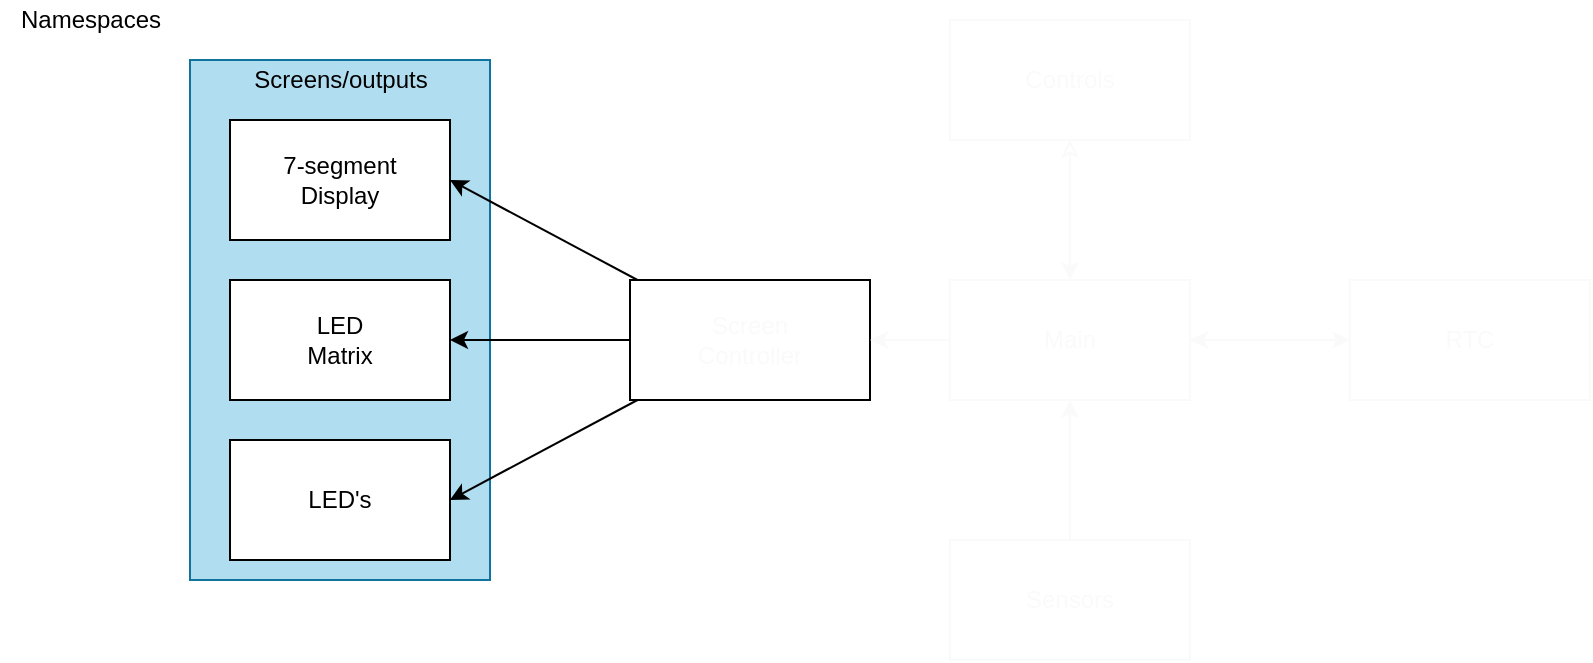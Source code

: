 <mxfile pages="2">
    <diagram id="_jFdEns0Y878xqZbYQA5" name="FileDiagram">
        <mxGraphModel dx="1117" dy="534" grid="1" gridSize="10" guides="1" tooltips="1" connect="1" arrows="1" fold="1" page="1" pageScale="1" pageWidth="850" pageHeight="1100" math="0" shadow="0">
            <root>
                <mxCell id="euuMSJNE7WmhquI7jn4D-0"/>
                <mxCell id="euuMSJNE7WmhquI7jn4D-1" parent="euuMSJNE7WmhquI7jn4D-0"/>
                <mxCell id="euuMSJNE7WmhquI7jn4D-5" value="" style="rounded=0;whiteSpace=wrap;html=1;fillColor=#b1ddf0;strokeColor=#10739e;" parent="euuMSJNE7WmhquI7jn4D-1" vertex="1">
                    <mxGeometry x="100" y="50" width="150" height="260" as="geometry"/>
                </mxCell>
                <mxCell id="euuMSJNE7WmhquI7jn4D-2" value="7-segment&lt;br&gt;Display" style="rounded=0;whiteSpace=wrap;html=1;" parent="euuMSJNE7WmhquI7jn4D-1" vertex="1">
                    <mxGeometry x="120" y="80" width="110" height="60" as="geometry"/>
                </mxCell>
                <mxCell id="euuMSJNE7WmhquI7jn4D-3" value="LED &lt;br&gt;Matrix" style="rounded=0;whiteSpace=wrap;html=1;" parent="euuMSJNE7WmhquI7jn4D-1" vertex="1">
                    <mxGeometry x="120" y="160" width="110" height="60" as="geometry"/>
                </mxCell>
                <mxCell id="euuMSJNE7WmhquI7jn4D-4" value="LED's" style="rounded=0;whiteSpace=wrap;html=1;" parent="euuMSJNE7WmhquI7jn4D-1" vertex="1">
                    <mxGeometry x="120" y="240" width="110" height="60" as="geometry"/>
                </mxCell>
                <mxCell id="euuMSJNE7WmhquI7jn4D-6" value="&lt;font color=&quot;#000000&quot;&gt;Screens/outputs&lt;/font&gt;" style="text;html=1;resizable=0;autosize=1;align=center;verticalAlign=middle;points=[];fillColor=none;strokeColor=none;rounded=0;" parent="euuMSJNE7WmhquI7jn4D-1" vertex="1">
                    <mxGeometry x="125" y="50" width="100" height="20" as="geometry"/>
                </mxCell>
                <mxCell id="euuMSJNE7WmhquI7jn4D-8" style="edgeStyle=none;html=1;entryX=1;entryY=0.5;entryDx=0;entryDy=0;fontColor=#FAFAFA;" parent="euuMSJNE7WmhquI7jn4D-1" source="euuMSJNE7WmhquI7jn4D-7" target="euuMSJNE7WmhquI7jn4D-2" edge="1">
                    <mxGeometry relative="1" as="geometry"/>
                </mxCell>
                <mxCell id="euuMSJNE7WmhquI7jn4D-9" style="edgeStyle=none;html=1;fontColor=#FAFAFA;" parent="euuMSJNE7WmhquI7jn4D-1" source="euuMSJNE7WmhquI7jn4D-7" target="euuMSJNE7WmhquI7jn4D-3" edge="1">
                    <mxGeometry relative="1" as="geometry"/>
                </mxCell>
                <mxCell id="euuMSJNE7WmhquI7jn4D-10" style="edgeStyle=none;html=1;fontColor=#FAFAFA;entryX=1;entryY=0.5;entryDx=0;entryDy=0;" parent="euuMSJNE7WmhquI7jn4D-1" source="euuMSJNE7WmhquI7jn4D-7" target="euuMSJNE7WmhquI7jn4D-4" edge="1">
                    <mxGeometry relative="1" as="geometry"/>
                </mxCell>
                <mxCell id="euuMSJNE7WmhquI7jn4D-7" value="&lt;font color=&quot;#fafafa&quot;&gt;Screen &lt;br&gt;Controller&lt;/font&gt;" style="rounded=0;whiteSpace=wrap;html=1;fontColor=#000000;fillColor=none;" parent="euuMSJNE7WmhquI7jn4D-1" vertex="1">
                    <mxGeometry x="320" y="160" width="120" height="60" as="geometry"/>
                </mxCell>
                <mxCell id="Mq9W3Sbi1TfVtfibdV3a-1" style="edgeStyle=none;html=1;entryX=1;entryY=0.5;entryDx=0;entryDy=0;fontColor=#FAFAFA;strokeColor=#FAFAFA;" parent="euuMSJNE7WmhquI7jn4D-1" source="Mq9W3Sbi1TfVtfibdV3a-0" target="euuMSJNE7WmhquI7jn4D-7" edge="1">
                    <mxGeometry relative="1" as="geometry"/>
                </mxCell>
                <mxCell id="Mq9W3Sbi1TfVtfibdV3a-0" value="&lt;font color=&quot;#fafafa&quot;&gt;Main&lt;/font&gt;" style="rounded=0;whiteSpace=wrap;html=1;fontColor=#000000;strokeColor=#FAFAFA;fillColor=none;" parent="euuMSJNE7WmhquI7jn4D-1" vertex="1">
                    <mxGeometry x="480" y="160" width="120" height="60" as="geometry"/>
                </mxCell>
                <mxCell id="Mq9W3Sbi1TfVtfibdV3a-3" style="edgeStyle=none;html=1;entryX=0.5;entryY=0;entryDx=0;entryDy=0;fontColor=#FAFAFA;strokeColor=#FAFAFA;startArrow=classic;startFill=0;" parent="euuMSJNE7WmhquI7jn4D-1" source="Mq9W3Sbi1TfVtfibdV3a-2" target="Mq9W3Sbi1TfVtfibdV3a-0" edge="1">
                    <mxGeometry relative="1" as="geometry"/>
                </mxCell>
                <mxCell id="Mq9W3Sbi1TfVtfibdV3a-2" value="&lt;font color=&quot;#fafafa&quot;&gt;Controls&lt;/font&gt;" style="rounded=0;whiteSpace=wrap;html=1;fontColor=#000000;strokeColor=#FAFAFA;fillColor=none;" parent="euuMSJNE7WmhquI7jn4D-1" vertex="1">
                    <mxGeometry x="480" y="30" width="120" height="60" as="geometry"/>
                </mxCell>
                <mxCell id="Mq9W3Sbi1TfVtfibdV3a-6" style="edgeStyle=none;html=1;fontColor=#FAFAFA;strokeColor=#FAFAFA;" parent="euuMSJNE7WmhquI7jn4D-1" source="Mq9W3Sbi1TfVtfibdV3a-4" target="Mq9W3Sbi1TfVtfibdV3a-0" edge="1">
                    <mxGeometry relative="1" as="geometry"/>
                </mxCell>
                <mxCell id="Mq9W3Sbi1TfVtfibdV3a-4" value="&lt;font color=&quot;#fafafa&quot;&gt;Sensors&lt;br&gt;&lt;/font&gt;" style="rounded=0;whiteSpace=wrap;html=1;fontColor=#000000;strokeColor=#FAFAFA;fillColor=none;" parent="euuMSJNE7WmhquI7jn4D-1" vertex="1">
                    <mxGeometry x="480" y="290" width="120" height="60" as="geometry"/>
                </mxCell>
                <mxCell id="Mq9W3Sbi1TfVtfibdV3a-7" style="edgeStyle=none;html=1;fontColor=#FAFAFA;strokeColor=#FAFAFA;startArrow=classic;startFill=1;" parent="euuMSJNE7WmhquI7jn4D-1" source="Mq9W3Sbi1TfVtfibdV3a-5" target="Mq9W3Sbi1TfVtfibdV3a-0" edge="1">
                    <mxGeometry relative="1" as="geometry"/>
                </mxCell>
                <mxCell id="Mq9W3Sbi1TfVtfibdV3a-5" value="&lt;font color=&quot;#fafafa&quot;&gt;RTC&lt;br&gt;&lt;/font&gt;" style="rounded=0;whiteSpace=wrap;html=1;fontColor=#000000;strokeColor=#FAFAFA;fillColor=none;" parent="euuMSJNE7WmhquI7jn4D-1" vertex="1">
                    <mxGeometry x="680" y="160" width="120" height="60" as="geometry"/>
                </mxCell>
                <mxCell id="0" value="Namespaces" style="text;html=1;align=center;verticalAlign=middle;resizable=0;points=[];autosize=1;strokeColor=none;fillColor=none;" parent="euuMSJNE7WmhquI7jn4D-1" vertex="1">
                    <mxGeometry x="5" y="20" width="90" height="20" as="geometry"/>
                </mxCell>
            </root>
        </mxGraphModel>
    </diagram>
    <diagram id="UFMg58TEYRR7It8QBHKF" name="Page-1">
        <mxGraphModel dx="1117" dy="534" grid="1" gridSize="10" guides="1" tooltips="1" connect="1" arrows="1" fold="1" page="1" pageScale="1" pageWidth="850" pageHeight="1100" math="0" shadow="0">
            <root>
                <mxCell id="0"/>
                <mxCell id="1" parent="0"/>
                <mxCell id="wUYEnWsGU_GkCMvx4JdE-1" value="" style="ellipse;whiteSpace=wrap;html=1;aspect=fixed;" parent="1" vertex="1">
                    <mxGeometry x="40" y="80" width="240" height="240" as="geometry"/>
                </mxCell>
                <mxCell id="wUYEnWsGU_GkCMvx4JdE-4" value="&lt;font style=&quot;font-size: 36px&quot;&gt;2&lt;/font&gt;" style="rounded=0;whiteSpace=wrap;html=1;fillColor=#d5e8d4;strokeColor=#82b366;" parent="1" vertex="1">
                    <mxGeometry x="60" y="150" width="50" height="60" as="geometry"/>
                </mxCell>
                <mxCell id="wUYEnWsGU_GkCMvx4JdE-7" value="&lt;font style=&quot;font-size: 36px&quot;&gt;1&lt;/font&gt;" style="rounded=0;whiteSpace=wrap;html=1;fillColor=#d5e8d4;strokeColor=#82b366;" parent="1" vertex="1">
                    <mxGeometry x="110" y="150" width="50" height="60" as="geometry"/>
                </mxCell>
                <mxCell id="wUYEnWsGU_GkCMvx4JdE-8" value="&lt;font style=&quot;font-size: 36px&quot;&gt;3&lt;/font&gt;" style="rounded=0;whiteSpace=wrap;html=1;fillColor=#d5e8d4;strokeColor=#82b366;" parent="1" vertex="1">
                    <mxGeometry x="160" y="150" width="50" height="60" as="geometry"/>
                </mxCell>
                <mxCell id="wUYEnWsGU_GkCMvx4JdE-9" value="&lt;font style=&quot;font-size: 36px&quot;&gt;4&lt;/font&gt;" style="rounded=0;whiteSpace=wrap;html=1;fillColor=#d5e8d4;strokeColor=#82b366;" parent="1" vertex="1">
                    <mxGeometry x="210" y="150" width="50" height="60" as="geometry"/>
                </mxCell>
                <mxCell id="MrMdJ49gpNlxOydt49c9-1" value="&lt;font style=&quot;font-size: 18px&quot;&gt;22&lt;/font&gt;" style="rounded=0;whiteSpace=wrap;html=1;fontSize=36;rotation=-90;fillColor=#f8cecc;strokeColor=#b85450;" parent="1" vertex="1">
                    <mxGeometry x="123.75" y="222.5" width="40" height="35" as="geometry"/>
                </mxCell>
                <mxCell id="MrMdJ49gpNlxOydt49c9-2" value="&lt;font style=&quot;font-size: 12px&quot;&gt;MON&lt;/font&gt;" style="rounded=0;whiteSpace=wrap;html=1;fontSize=36;rotation=-90;fillColor=#f8cecc;strokeColor=#b85450;" parent="1" vertex="1">
                    <mxGeometry x="160" y="222.5" width="40" height="35" as="geometry"/>
                </mxCell>
                <mxCell id="nqueBkoND-IIMOM82Kb3-1" value="alarm" style="ellipse;whiteSpace=wrap;html=1;aspect=fixed;fontSize=9;" parent="1" vertex="1">
                    <mxGeometry x="225" y="230" width="20" height="20" as="geometry"/>
                </mxCell>
                <mxCell id="nqueBkoND-IIMOM82Kb3-2" value="temp" style="ellipse;whiteSpace=wrap;html=1;aspect=fixed;fontSize=9;" parent="1" vertex="1">
                    <mxGeometry x="75" y="230" width="20" height="20" as="geometry"/>
                </mxCell>
                <mxCell id="nqueBkoND-IIMOM82Kb3-3" value="cronometer" style="ellipse;whiteSpace=wrap;html=1;aspect=fixed;fontSize=9;" parent="1" vertex="1">
                    <mxGeometry x="210" y="257.5" width="20" height="20" as="geometry"/>
                </mxCell>
                <mxCell id="nqueBkoND-IIMOM82Kb3-4" value="&lt;div&gt;alarm&lt;/div&gt;on/off" style="ellipse;whiteSpace=wrap;html=1;aspect=fixed;fontSize=9;" parent="1" vertex="1">
                    <mxGeometry x="150" y="277.5" width="20" height="20" as="geometry"/>
                </mxCell>
                <mxCell id="nqueBkoND-IIMOM82Kb3-7" value="alt" style="ellipse;whiteSpace=wrap;html=1;aspect=fixed;fontSize=9;" parent="1" vertex="1">
                    <mxGeometry x="90" y="257.5" width="20" height="20" as="geometry"/>
                </mxCell>
                <mxCell id="ul1-OO96f1eJHYDsLRav-1" value="B1" style="rounded=0;whiteSpace=wrap;html=1;fontSize=9;rotation=-30;" parent="1" vertex="1">
                    <mxGeometry x="245" y="110" width="60" height="30" as="geometry"/>
                </mxCell>
                <mxCell id="ul1-OO96f1eJHYDsLRav-2" value="B2" style="rounded=0;whiteSpace=wrap;html=1;fontSize=9;rotation=30;" parent="1" vertex="1">
                    <mxGeometry x="250" y="247.5" width="60" height="30" as="geometry"/>
                </mxCell>
            </root>
        </mxGraphModel>
    </diagram>
    <diagram id="I9rO2sWyAo4rYJvNkQk8" name="Page-2">
        <mxGraphModel dx="1862" dy="890" grid="1" gridSize="10" guides="1" tooltips="1" connect="1" arrows="1" fold="1" page="1" pageScale="1" pageWidth="850" pageHeight="1100" math="0" shadow="0">
            <root>
                <mxCell id="sauyvbuuM_kQLv8pul-b-0"/>
                <mxCell id="sauyvbuuM_kQLv8pul-b-1" parent="sauyvbuuM_kQLv8pul-b-0"/>
                <mxCell id="sauyvbuuM_kQLv8pul-b-2" value="" style="ellipse;whiteSpace=wrap;html=1;aspect=fixed;" parent="sauyvbuuM_kQLv8pul-b-1" vertex="1">
                    <mxGeometry x="85" y="80" width="320" height="320" as="geometry"/>
                </mxCell>
                <mxCell id="sauyvbuuM_kQLv8pul-b-3" value="&lt;font style=&quot;font-size: 48px&quot;&gt;02&lt;/font&gt;" style="rounded=0;whiteSpace=wrap;html=1;" parent="sauyvbuuM_kQLv8pul-b-1" vertex="1">
                    <mxGeometry x="185" y="110" width="120" height="60" as="geometry"/>
                </mxCell>
                <mxCell id="sauyvbuuM_kQLv8pul-b-4" value="&lt;font style=&quot;font-size: 48px&quot;&gt;XX&lt;/font&gt;" style="rounded=0;whiteSpace=wrap;html=1;" parent="sauyvbuuM_kQLv8pul-b-1" vertex="1">
                    <mxGeometry x="185" y="320" width="120" height="60" as="geometry"/>
                </mxCell>
                <mxCell id="sauyvbuuM_kQLv8pul-b-5" value="&lt;font style=&quot;font-size: 48px&quot;&gt;MON&lt;/font&gt;" style="rounded=0;whiteSpace=wrap;html=1;" parent="sauyvbuuM_kQLv8pul-b-1" vertex="1">
                    <mxGeometry x="185" y="250" width="120" height="60" as="geometry"/>
                </mxCell>
                <mxCell id="sauyvbuuM_kQLv8pul-b-6" value="&lt;font style=&quot;font-size: 48px&quot;&gt;15&lt;/font&gt;" style="rounded=0;whiteSpace=wrap;html=1;" parent="sauyvbuuM_kQLv8pul-b-1" vertex="1">
                    <mxGeometry x="185" y="180" width="120" height="60" as="geometry"/>
                </mxCell>
                <mxCell id="sauyvbuuM_kQLv8pul-b-7" value="D" style="text;html=1;strokeColor=none;fillColor=none;align=center;verticalAlign=middle;whiteSpace=wrap;rounded=0;fontSize=48;" parent="sauyvbuuM_kQLv8pul-b-1" vertex="1">
                    <mxGeometry x="95" y="265" width="60" height="30" as="geometry"/>
                </mxCell>
                <mxCell id="sauyvbuuM_kQLv8pul-b-8" value="H" style="text;html=1;strokeColor=none;fillColor=none;align=center;verticalAlign=middle;whiteSpace=wrap;rounded=0;fontSize=48;" parent="sauyvbuuM_kQLv8pul-b-1" vertex="1">
                    <mxGeometry x="95" y="125" width="60" height="30" as="geometry"/>
                </mxCell>
                <mxCell id="sauyvbuuM_kQLv8pul-b-9" value="M" style="text;html=1;strokeColor=none;fillColor=none;align=center;verticalAlign=middle;whiteSpace=wrap;rounded=0;fontSize=48;" parent="sauyvbuuM_kQLv8pul-b-1" vertex="1">
                    <mxGeometry x="95" y="195" width="60" height="30" as="geometry"/>
                </mxCell>
                <mxCell id="sauyvbuuM_kQLv8pul-b-10" value="S" style="text;html=1;strokeColor=none;fillColor=none;align=center;verticalAlign=middle;whiteSpace=wrap;rounded=0;fontSize=48;" parent="sauyvbuuM_kQLv8pul-b-1" vertex="1">
                    <mxGeometry x="100" y="420" width="60" height="30" as="geometry"/>
                </mxCell>
                <mxCell id="sauyvbuuM_kQLv8pul-b-11" value="DN" style="text;html=1;strokeColor=none;fillColor=none;align=center;verticalAlign=middle;whiteSpace=wrap;rounded=0;fontSize=48;" parent="sauyvbuuM_kQLv8pul-b-1" vertex="1">
                    <mxGeometry x="95" y="335" width="60" height="30" as="geometry"/>
                </mxCell>
                <mxCell id="sauyvbuuM_kQLv8pul-b-12" value="" style="ellipse;whiteSpace=wrap;html=1;aspect=fixed;" parent="sauyvbuuM_kQLv8pul-b-1" vertex="1">
                    <mxGeometry x="495" y="75" width="320" height="320" as="geometry"/>
                </mxCell>
                <mxCell id="sauyvbuuM_kQLv8pul-b-13" value="&lt;font style=&quot;font-size: 48px&quot;&gt;02&lt;/font&gt;" style="rounded=0;whiteSpace=wrap;html=1;" parent="sauyvbuuM_kQLv8pul-b-1" vertex="1">
                    <mxGeometry x="595" y="100" width="120" height="60" as="geometry"/>
                </mxCell>
                <mxCell id="sauyvbuuM_kQLv8pul-b-14" value="&lt;font style=&quot;font-size: 48px&quot;&gt;XX&lt;/font&gt;" style="rounded=0;whiteSpace=wrap;html=1;" parent="sauyvbuuM_kQLv8pul-b-1" vertex="1">
                    <mxGeometry x="595" y="310" width="120" height="60" as="geometry"/>
                </mxCell>
                <mxCell id="sauyvbuuM_kQLv8pul-b-15" value="&lt;font style=&quot;font-size: 48px&quot;&gt;14&lt;/font&gt;" style="rounded=0;whiteSpace=wrap;html=1;" parent="sauyvbuuM_kQLv8pul-b-1" vertex="1">
                    <mxGeometry x="595" y="240" width="120" height="60" as="geometry"/>
                </mxCell>
                <mxCell id="sauyvbuuM_kQLv8pul-b-16" value="&lt;font style=&quot;font-size: 48px&quot;&gt;15&lt;/font&gt;" style="rounded=0;whiteSpace=wrap;html=1;" parent="sauyvbuuM_kQLv8pul-b-1" vertex="1">
                    <mxGeometry x="595" y="170" width="120" height="60" as="geometry"/>
                </mxCell>
                <mxCell id="sauyvbuuM_kQLv8pul-b-17" value="D" style="text;html=1;strokeColor=none;fillColor=none;align=center;verticalAlign=middle;whiteSpace=wrap;rounded=0;fontSize=48;" parent="sauyvbuuM_kQLv8pul-b-1" vertex="1">
                    <mxGeometry x="425" y="125" width="60" height="30" as="geometry"/>
                </mxCell>
                <mxCell id="sauyvbuuM_kQLv8pul-b-18" value="H" style="text;html=1;strokeColor=none;fillColor=none;align=center;verticalAlign=middle;whiteSpace=wrap;rounded=0;fontSize=48;" parent="sauyvbuuM_kQLv8pul-b-1" vertex="1">
                    <mxGeometry x="425" y="195" width="60" height="30" as="geometry"/>
                </mxCell>
                <mxCell id="sauyvbuuM_kQLv8pul-b-19" value="M" style="text;html=1;strokeColor=none;fillColor=none;align=center;verticalAlign=middle;whiteSpace=wrap;rounded=0;fontSize=48;" parent="sauyvbuuM_kQLv8pul-b-1" vertex="1">
                    <mxGeometry x="425" y="265" width="60" height="30" as="geometry"/>
                </mxCell>
                <mxCell id="sauyvbuuM_kQLv8pul-b-20" value="S" style="text;html=1;strokeColor=none;fillColor=none;align=center;verticalAlign=middle;whiteSpace=wrap;rounded=0;fontSize=48;" parent="sauyvbuuM_kQLv8pul-b-1" vertex="1">
                    <mxGeometry x="425" y="335" width="60" height="30" as="geometry"/>
                </mxCell>
                <mxCell id="sauyvbuuM_kQLv8pul-b-21" value="" style="ellipse;whiteSpace=wrap;html=1;aspect=fixed;" parent="sauyvbuuM_kQLv8pul-b-1" vertex="1">
                    <mxGeometry x="445" y="420" width="320" height="320" as="geometry"/>
                </mxCell>
                <mxCell id="sauyvbuuM_kQLv8pul-b-22" value="&lt;font style=&quot;font-size: 48px&quot;&gt;02&lt;/font&gt;" style="rounded=0;whiteSpace=wrap;html=1;" parent="sauyvbuuM_kQLv8pul-b-1" vertex="1">
                    <mxGeometry x="545" y="450" width="120" height="60" as="geometry"/>
                </mxCell>
                <mxCell id="sauyvbuuM_kQLv8pul-b-23" value="&lt;font style=&quot;font-size: 48px&quot;&gt;XX&lt;/font&gt;" style="rounded=0;whiteSpace=wrap;html=1;" parent="sauyvbuuM_kQLv8pul-b-1" vertex="1">
                    <mxGeometry x="545" y="660" width="120" height="60" as="geometry"/>
                </mxCell>
                <mxCell id="sauyvbuuM_kQLv8pul-b-24" value="&lt;font style=&quot;font-size: 48px&quot;&gt;14&lt;/font&gt;" style="rounded=0;whiteSpace=wrap;html=1;" parent="sauyvbuuM_kQLv8pul-b-1" vertex="1">
                    <mxGeometry x="545" y="590" width="120" height="60" as="geometry"/>
                </mxCell>
                <mxCell id="sauyvbuuM_kQLv8pul-b-25" value="&lt;font style=&quot;font-size: 48px&quot;&gt;15&lt;/font&gt;" style="rounded=0;whiteSpace=wrap;html=1;" parent="sauyvbuuM_kQLv8pul-b-1" vertex="1">
                    <mxGeometry x="545" y="520" width="120" height="60" as="geometry"/>
                </mxCell>
                <mxCell id="sauyvbuuM_kQLv8pul-b-26" value="D" style="text;html=1;strokeColor=none;fillColor=none;align=center;verticalAlign=middle;whiteSpace=wrap;rounded=0;fontSize=48;" parent="sauyvbuuM_kQLv8pul-b-1" vertex="1">
                    <mxGeometry x="455" y="460" width="60" height="30" as="geometry"/>
                </mxCell>
                <mxCell id="sauyvbuuM_kQLv8pul-b-27" value="H" style="text;html=1;strokeColor=none;fillColor=none;align=center;verticalAlign=middle;whiteSpace=wrap;rounded=0;fontSize=48;" parent="sauyvbuuM_kQLv8pul-b-1" vertex="1">
                    <mxGeometry x="455" y="530" width="60" height="30" as="geometry"/>
                </mxCell>
                <mxCell id="sauyvbuuM_kQLv8pul-b-28" value="M" style="text;html=1;strokeColor=none;fillColor=none;align=center;verticalAlign=middle;whiteSpace=wrap;rounded=0;fontSize=48;" parent="sauyvbuuM_kQLv8pul-b-1" vertex="1">
                    <mxGeometry x="455" y="600" width="60" height="30" as="geometry"/>
                </mxCell>
                <mxCell id="sauyvbuuM_kQLv8pul-b-29" value="S" style="text;html=1;strokeColor=none;fillColor=none;align=center;verticalAlign=middle;whiteSpace=wrap;rounded=0;fontSize=48;" parent="sauyvbuuM_kQLv8pul-b-1" vertex="1">
                    <mxGeometry x="455" y="675" width="60" height="30" as="geometry"/>
                </mxCell>
                <mxCell id="sauyvbuuM_kQLv8pul-b-30" value="alarm" style="ellipse;whiteSpace=wrap;html=1;aspect=fixed;fontSize=9;" parent="sauyvbuuM_kQLv8pul-b-1" vertex="1">
                    <mxGeometry x="555" y="200" width="20" height="20" as="geometry"/>
                </mxCell>
                <mxCell id="sauyvbuuM_kQLv8pul-b-31" value="sensors" style="ellipse;whiteSpace=wrap;html=1;aspect=fixed;fontSize=9;" parent="sauyvbuuM_kQLv8pul-b-1" vertex="1">
                    <mxGeometry x="555" y="230" width="20" height="20" as="geometry"/>
                </mxCell>
                <mxCell id="sauyvbuuM_kQLv8pul-b-32" value="cronometer" style="ellipse;whiteSpace=wrap;html=1;aspect=fixed;fontSize=9;" parent="sauyvbuuM_kQLv8pul-b-1" vertex="1">
                    <mxGeometry x="555" y="260" width="20" height="20" as="geometry"/>
                </mxCell>
                <mxCell id="sauyvbuuM_kQLv8pul-b-33" value="B1" style="rounded=0;whiteSpace=wrap;html=1;fontSize=9;rotation=-30;" parent="sauyvbuuM_kQLv8pul-b-1" vertex="1">
                    <mxGeometry x="765" y="140" width="60" height="30" as="geometry"/>
                </mxCell>
                <mxCell id="sauyvbuuM_kQLv8pul-b-34" value="&lt;div&gt;Rotor&lt;/div&gt;&lt;div&gt;w/ feedback&lt;br&gt;&lt;/div&gt;" style="ellipse;whiteSpace=wrap;html=1;fontSize=9;" parent="sauyvbuuM_kQLv8pul-b-1" vertex="1">
                    <mxGeometry x="775" y="225" width="75" height="20" as="geometry"/>
                </mxCell>
                <mxCell id="sauyvbuuM_kQLv8pul-b-35" value="&lt;div&gt;click/press&lt;/div&gt;" style="text;html=1;align=center;verticalAlign=middle;resizable=0;points=[];autosize=1;strokeColor=none;fillColor=none;fontSize=9;" parent="sauyvbuuM_kQLv8pul-b-1" vertex="1">
                    <mxGeometry x="805" y="130" width="60" height="20" as="geometry"/>
                </mxCell>
                <mxCell id="sauyvbuuM_kQLv8pul-b-36" value="" style="ellipse;whiteSpace=wrap;html=1;aspect=fixed;" parent="sauyvbuuM_kQLv8pul-b-1" vertex="1">
                    <mxGeometry x="905" y="80" width="320" height="320" as="geometry"/>
                </mxCell>
                <mxCell id="sauyvbuuM_kQLv8pul-b-37" value="&lt;font style=&quot;font-size: 48px&quot;&gt;02&lt;/font&gt;" style="rounded=0;whiteSpace=wrap;html=1;" parent="sauyvbuuM_kQLv8pul-b-1" vertex="1">
                    <mxGeometry x="1005" y="105" width="120" height="60" as="geometry"/>
                </mxCell>
                <mxCell id="sauyvbuuM_kQLv8pul-b-38" value="&lt;font style=&quot;font-size: 48px&quot;&gt;XX&lt;/font&gt;" style="rounded=0;whiteSpace=wrap;html=1;" parent="sauyvbuuM_kQLv8pul-b-1" vertex="1">
                    <mxGeometry x="1005" y="315" width="120" height="60" as="geometry"/>
                </mxCell>
                <mxCell id="sauyvbuuM_kQLv8pul-b-39" value="&lt;font style=&quot;font-size: 48px&quot;&gt;14&lt;/font&gt;" style="rounded=0;whiteSpace=wrap;html=1;" parent="sauyvbuuM_kQLv8pul-b-1" vertex="1">
                    <mxGeometry x="1005" y="245" width="120" height="60" as="geometry"/>
                </mxCell>
                <mxCell id="sauyvbuuM_kQLv8pul-b-40" value="&lt;font style=&quot;font-size: 48px&quot;&gt;15&lt;/font&gt;" style="rounded=0;whiteSpace=wrap;html=1;" parent="sauyvbuuM_kQLv8pul-b-1" vertex="1">
                    <mxGeometry x="1005" y="175" width="120" height="60" as="geometry"/>
                </mxCell>
                <mxCell id="sauyvbuuM_kQLv8pul-b-41" value="alarm" style="ellipse;whiteSpace=wrap;html=1;aspect=fixed;fontSize=9;fillColor=#fff2cc;strokeColor=#d6b656;" parent="sauyvbuuM_kQLv8pul-b-1" vertex="1">
                    <mxGeometry x="965" y="200" width="20" height="20" as="geometry"/>
                </mxCell>
                <mxCell id="sauyvbuuM_kQLv8pul-b-42" value="sensors" style="ellipse;whiteSpace=wrap;html=1;aspect=fixed;fontSize=9;" parent="sauyvbuuM_kQLv8pul-b-1" vertex="1">
                    <mxGeometry x="965" y="230" width="20" height="20" as="geometry"/>
                </mxCell>
                <mxCell id="sauyvbuuM_kQLv8pul-b-43" value="cronometer" style="ellipse;whiteSpace=wrap;html=1;aspect=fixed;fontSize=9;" parent="sauyvbuuM_kQLv8pul-b-1" vertex="1">
                    <mxGeometry x="965" y="260" width="20" height="20" as="geometry"/>
                </mxCell>
                <mxCell id="sauyvbuuM_kQLv8pul-b-44" value="B1" style="rounded=0;whiteSpace=wrap;html=1;fontSize=9;rotation=-30;" parent="sauyvbuuM_kQLv8pul-b-1" vertex="1">
                    <mxGeometry x="1175" y="145" width="60" height="30" as="geometry"/>
                </mxCell>
                <mxCell id="sauyvbuuM_kQLv8pul-b-45" value="&lt;div&gt;Rotor&lt;/div&gt;&lt;div&gt;w/ feedback&lt;br&gt;&lt;/div&gt;" style="ellipse;whiteSpace=wrap;html=1;fontSize=9;" parent="sauyvbuuM_kQLv8pul-b-1" vertex="1">
                    <mxGeometry x="1185" y="230" width="75" height="20" as="geometry"/>
                </mxCell>
                <mxCell id="sauyvbuuM_kQLv8pul-b-46" value="&lt;div&gt;click/press&lt;/div&gt;" style="text;html=1;align=center;verticalAlign=middle;resizable=0;points=[];autosize=1;strokeColor=none;fillColor=none;fontSize=9;" parent="sauyvbuuM_kQLv8pul-b-1" vertex="1">
                    <mxGeometry x="1215" y="135" width="60" height="20" as="geometry"/>
                </mxCell>
                <mxCell id="sauyvbuuM_kQLv8pul-b-47" value="&lt;font style=&quot;font-size: 18px&quot;&gt;Alarm UI&lt;/font&gt;" style="text;html=1;strokeColor=none;fillColor=none;align=center;verticalAlign=middle;whiteSpace=wrap;rounded=0;fontSize=9;" parent="sauyvbuuM_kQLv8pul-b-1" vertex="1">
                    <mxGeometry x="985" width="150" height="50" as="geometry"/>
                </mxCell>
                <mxCell id="sauyvbuuM_kQLv8pul-b-48" value="alarm nº" style="text;html=1;strokeColor=none;fillColor=none;align=center;verticalAlign=middle;whiteSpace=wrap;rounded=0;fontSize=18;" parent="sauyvbuuM_kQLv8pul-b-1" vertex="1">
                    <mxGeometry x="1125" y="115" width="60" height="30" as="geometry"/>
                </mxCell>
                <mxCell id="sauyvbuuM_kQLv8pul-b-49" value="H" style="text;html=1;strokeColor=none;fillColor=none;align=center;verticalAlign=middle;whiteSpace=wrap;rounded=0;fontSize=18;" parent="sauyvbuuM_kQLv8pul-b-1" vertex="1">
                    <mxGeometry x="1125" y="190" width="60" height="30" as="geometry"/>
                </mxCell>
                <mxCell id="sauyvbuuM_kQLv8pul-b-50" value="M" style="text;html=1;strokeColor=none;fillColor=none;align=center;verticalAlign=middle;whiteSpace=wrap;rounded=0;fontSize=18;" parent="sauyvbuuM_kQLv8pul-b-1" vertex="1">
                    <mxGeometry x="1125" y="255" width="60" height="30" as="geometry"/>
                </mxCell>
                <mxCell id="sauyvbuuM_kQLv8pul-b-51" value="ON/OFF" style="text;html=1;strokeColor=none;fillColor=none;align=center;verticalAlign=middle;whiteSpace=wrap;rounded=0;fontSize=18;" parent="sauyvbuuM_kQLv8pul-b-1" vertex="1">
                    <mxGeometry x="1125" y="330" width="60" height="30" as="geometry"/>
                </mxCell>
                <mxCell id="sauyvbuuM_kQLv8pul-b-52" value="&lt;div&gt;alarm&lt;/div&gt;on/off" style="ellipse;whiteSpace=wrap;html=1;aspect=fixed;fontSize=9;" parent="sauyvbuuM_kQLv8pul-b-1" vertex="1">
                    <mxGeometry x="555" y="170" width="20" height="20" as="geometry"/>
                </mxCell>
                <mxCell id="sauyvbuuM_kQLv8pul-b-53" value="&lt;div&gt;alarm&lt;/div&gt;on/off" style="ellipse;whiteSpace=wrap;html=1;aspect=fixed;fontSize=9;" parent="sauyvbuuM_kQLv8pul-b-1" vertex="1">
                    <mxGeometry x="965" y="170" width="20" height="20" as="geometry"/>
                </mxCell>
            </root>
        </mxGraphModel>
    </diagram>
</mxfile>